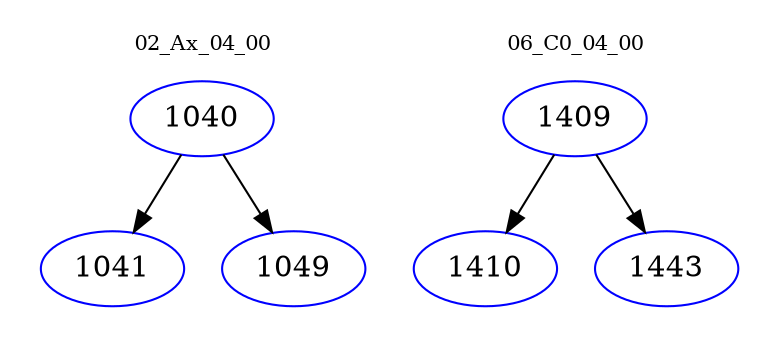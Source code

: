 digraph{
subgraph cluster_0 {
color = white
label = "02_Ax_04_00";
fontsize=10;
T0_1040 [label="1040", color="blue"]
T0_1040 -> T0_1041 [color="black"]
T0_1041 [label="1041", color="blue"]
T0_1040 -> T0_1049 [color="black"]
T0_1049 [label="1049", color="blue"]
}
subgraph cluster_1 {
color = white
label = "06_C0_04_00";
fontsize=10;
T1_1409 [label="1409", color="blue"]
T1_1409 -> T1_1410 [color="black"]
T1_1410 [label="1410", color="blue"]
T1_1409 -> T1_1443 [color="black"]
T1_1443 [label="1443", color="blue"]
}
}
